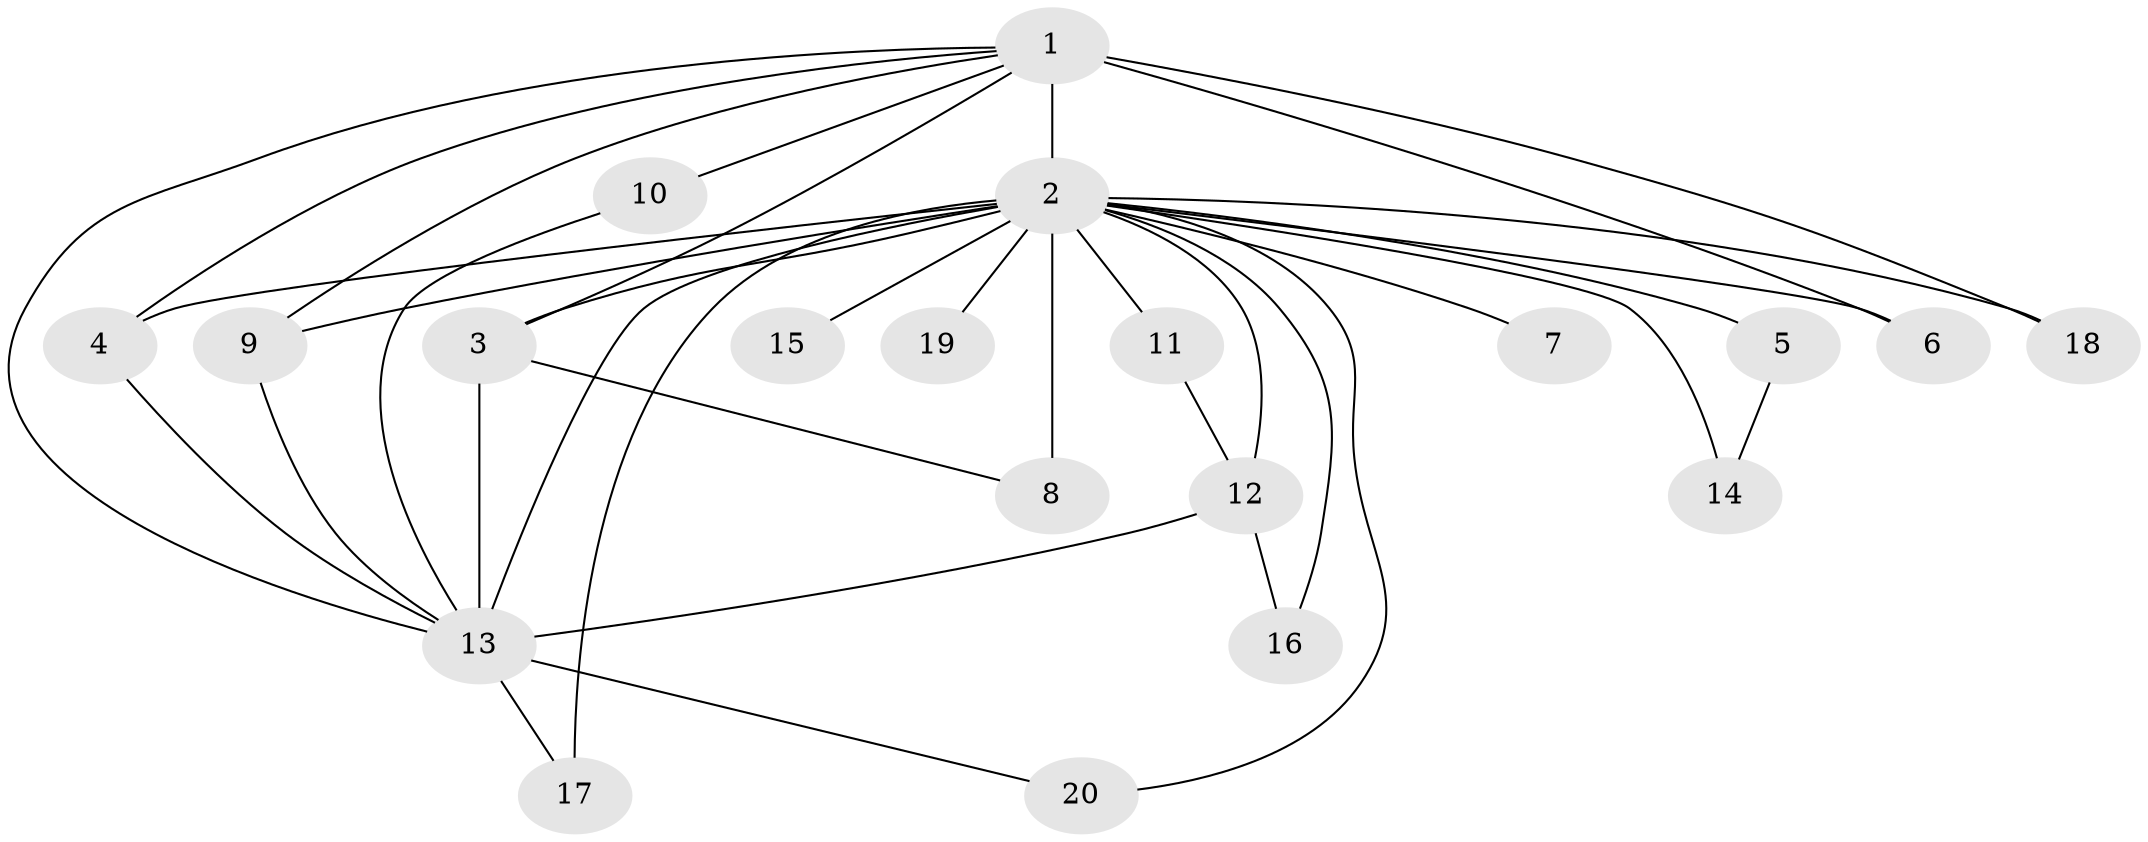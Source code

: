// original degree distribution, {17: 0.04, 16: 0.02, 21: 0.02, 11: 0.04, 15: 0.04, 12: 0.02, 19: 0.02, 3: 0.16, 4: 0.08, 2: 0.56}
// Generated by graph-tools (version 1.1) at 2025/49/03/04/25 22:49:31]
// undirected, 20 vertices, 36 edges
graph export_dot {
  node [color=gray90,style=filled];
  1;
  2;
  3;
  4;
  5;
  6;
  7;
  8;
  9;
  10;
  11;
  12;
  13;
  14;
  15;
  16;
  17;
  18;
  19;
  20;
  1 -- 2 [weight=13.0];
  1 -- 3 [weight=4.0];
  1 -- 4 [weight=1.0];
  1 -- 6 [weight=1.0];
  1 -- 9 [weight=1.0];
  1 -- 10 [weight=1.0];
  1 -- 13 [weight=1.0];
  1 -- 18 [weight=1.0];
  2 -- 3 [weight=12.0];
  2 -- 4 [weight=1.0];
  2 -- 5 [weight=2.0];
  2 -- 6 [weight=3.0];
  2 -- 7 [weight=1.0];
  2 -- 8 [weight=8.0];
  2 -- 9 [weight=2.0];
  2 -- 11 [weight=8.0];
  2 -- 12 [weight=2.0];
  2 -- 13 [weight=1.0];
  2 -- 14 [weight=1.0];
  2 -- 15 [weight=1.0];
  2 -- 16 [weight=1.0];
  2 -- 17 [weight=1.0];
  2 -- 18 [weight=1.0];
  2 -- 19 [weight=2.0];
  2 -- 20 [weight=1.0];
  3 -- 8 [weight=2.0];
  3 -- 13 [weight=10.0];
  4 -- 13 [weight=1.0];
  5 -- 14 [weight=1.0];
  9 -- 13 [weight=2.0];
  10 -- 13 [weight=1.0];
  11 -- 12 [weight=1.0];
  12 -- 13 [weight=1.0];
  12 -- 16 [weight=1.0];
  13 -- 17 [weight=1.0];
  13 -- 20 [weight=1.0];
}
